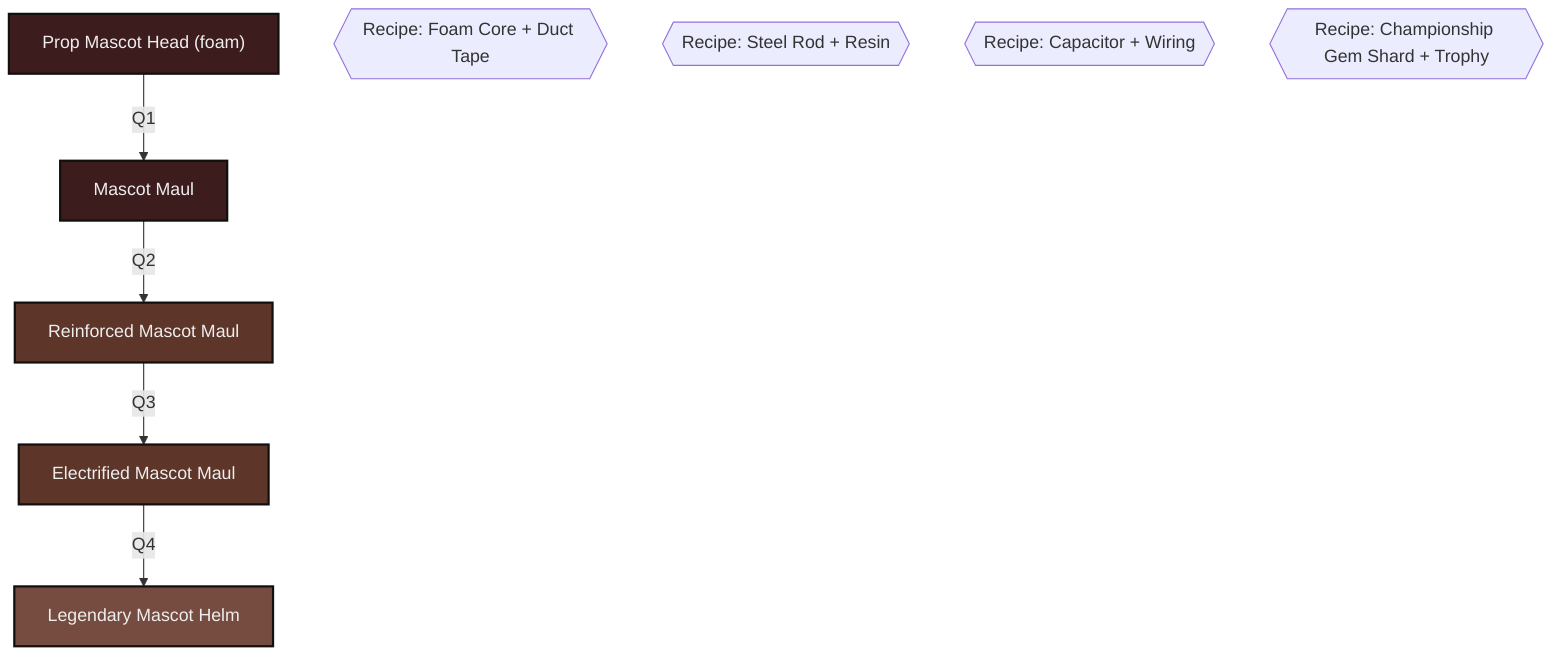 flowchart TD
  %% Mascot Maul – deterministic crafting path
  classDef base fill:#3c1c1c,stroke:#12100e,color:#eee,stroke-width:2px;
  classDef mid fill:#5d3529,stroke:#12100e,color:#eee,stroke-width:2px;
  classDef rare fill:#754c3f,stroke:#12100e,color:#eee,stroke-width:2px;

  M0["Prop Mascot Head (foam)"]:::base
  M1["Mascot Maul"]:::base
  M2["Reinforced Mascot Maul"]:::mid
  M3["Electrified Mascot Maul"]:::mid
  M4["Legendary Mascot Helm"]:::rare

  Q1{{"Recipe: Foam Core + Duct Tape"}}
  Q2{{"Recipe: Steel Rod + Resin"}}
  Q3{{"Recipe: Capacitor + Wiring"}}
  Q4{{"Recipe: Championship Gem Shard + Trophy"}}

  M0 -->|Q1| M1 -->|Q2| M2 -->|Q3| M3 -->|Q4| M4
